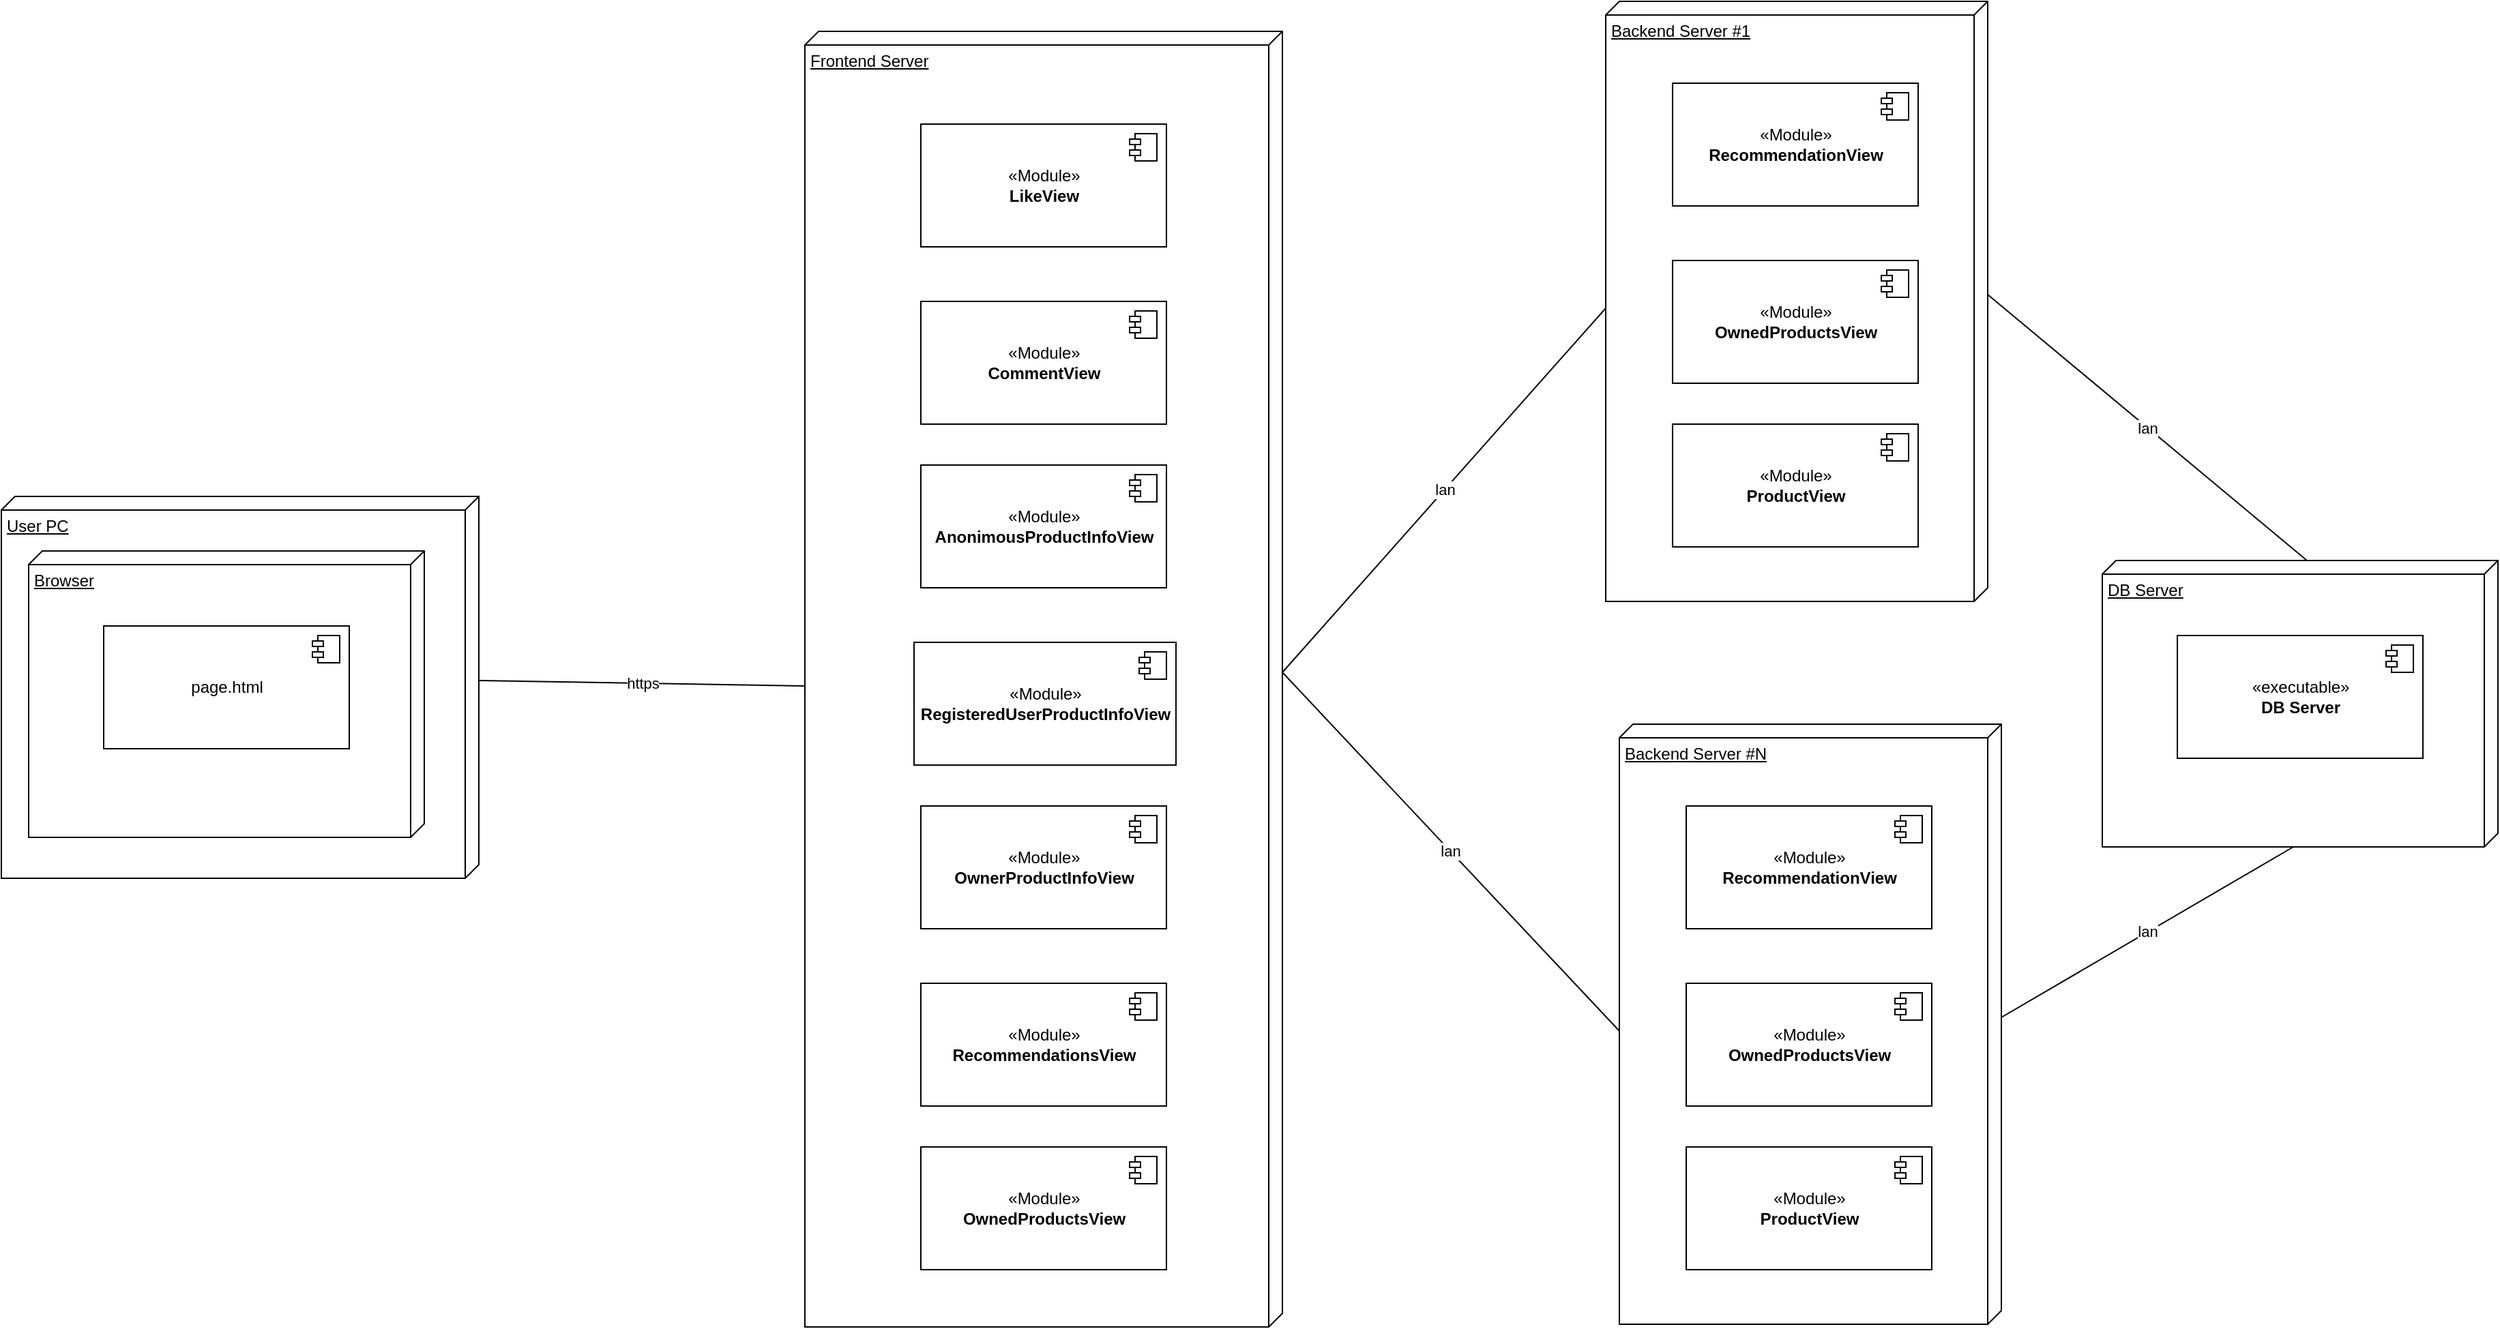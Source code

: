 <mxfile version="12.2.0" type="github" pages="1">
  <diagram name="Page-1" id="b5b7bab2-c9e2-2cf4-8b2a-24fd1a2a6d21">
    <mxGraphModel dx="2203" dy="1508" grid="1" gridSize="10" guides="1" tooltips="1" connect="1" arrows="1" fold="1" page="1" pageScale="1" pageWidth="827" pageHeight="1169" background="#ffffff" math="0" shadow="0">
      <root>
        <mxCell id="0"/>
        <mxCell id="1" parent="0"/>
        <mxCell id="FcQ-0TDlwSZqqjdX01S9-16" value="Backend Server #1" style="verticalAlign=top;align=left;spacingTop=8;spacingLeft=2;spacingRight=12;shape=cube;size=10;direction=south;fontStyle=4;html=1;" vertex="1" parent="1">
          <mxGeometry x="1000" y="60" width="280" height="440" as="geometry"/>
        </mxCell>
        <mxCell id="oKkt5P_t7uI-S61FeK80-1" value="User PC" style="verticalAlign=top;align=left;spacingTop=8;spacingLeft=2;spacingRight=12;shape=cube;size=10;direction=south;fontStyle=4;html=1;" parent="1" vertex="1">
          <mxGeometry x="-176" y="423" width="350" height="280" as="geometry"/>
        </mxCell>
        <mxCell id="oKkt5P_t7uI-S61FeK80-2" value="Frontend Server" style="verticalAlign=top;align=left;spacingTop=8;spacingLeft=2;spacingRight=12;shape=cube;size=10;direction=south;fontStyle=4;html=1;" parent="1" vertex="1">
          <mxGeometry x="413" y="82" width="350" height="950" as="geometry"/>
        </mxCell>
        <mxCell id="oKkt5P_t7uI-S61FeK80-3" value="Browser" style="verticalAlign=top;align=left;spacingTop=8;spacingLeft=2;spacingRight=12;shape=cube;size=10;direction=south;fontStyle=4;html=1;" parent="1" vertex="1">
          <mxGeometry x="-156" y="463" width="290" height="210" as="geometry"/>
        </mxCell>
        <mxCell id="oKkt5P_t7uI-S61FeK80-4" value="page.html" style="html=1;" parent="1" vertex="1">
          <mxGeometry x="-101" y="518" width="180" height="90" as="geometry"/>
        </mxCell>
        <mxCell id="oKkt5P_t7uI-S61FeK80-5" value="" style="shape=component;jettyWidth=8;jettyHeight=4;" parent="oKkt5P_t7uI-S61FeK80-4" vertex="1">
          <mxGeometry x="1" width="20" height="20" relative="1" as="geometry">
            <mxPoint x="-27" y="7" as="offset"/>
          </mxGeometry>
        </mxCell>
        <mxCell id="oKkt5P_t7uI-S61FeK80-6" value="«Module»&lt;br&gt;&lt;b&gt;LikeView&lt;/b&gt;" style="html=1;" parent="1" vertex="1">
          <mxGeometry x="498" y="150" width="180" height="90" as="geometry"/>
        </mxCell>
        <mxCell id="oKkt5P_t7uI-S61FeK80-7" value="" style="shape=component;jettyWidth=8;jettyHeight=4;" parent="oKkt5P_t7uI-S61FeK80-6" vertex="1">
          <mxGeometry x="1" width="20" height="20" relative="1" as="geometry">
            <mxPoint x="-27" y="7" as="offset"/>
          </mxGeometry>
        </mxCell>
        <mxCell id="oKkt5P_t7uI-S61FeK80-8" value="«Module»&lt;br&gt;&lt;div&gt;&lt;b&gt;CommentView&lt;/b&gt;&lt;br&gt;&lt;/div&gt;" style="html=1;" parent="1" vertex="1">
          <mxGeometry x="498" y="280" width="180" height="90" as="geometry"/>
        </mxCell>
        <mxCell id="oKkt5P_t7uI-S61FeK80-9" value="" style="shape=component;jettyWidth=8;jettyHeight=4;" parent="oKkt5P_t7uI-S61FeK80-8" vertex="1">
          <mxGeometry x="1" width="20" height="20" relative="1" as="geometry">
            <mxPoint x="-27" y="7" as="offset"/>
          </mxGeometry>
        </mxCell>
        <mxCell id="oKkt5P_t7uI-S61FeK80-10" value="&lt;div&gt;«Module»&lt;/div&gt;&lt;b&gt;AnonimousProductInfoView&lt;/b&gt;" style="html=1;" parent="1" vertex="1">
          <mxGeometry x="498" y="400" width="180" height="90" as="geometry"/>
        </mxCell>
        <mxCell id="oKkt5P_t7uI-S61FeK80-11" value="" style="shape=component;jettyWidth=8;jettyHeight=4;" parent="oKkt5P_t7uI-S61FeK80-10" vertex="1">
          <mxGeometry x="1" width="20" height="20" relative="1" as="geometry">
            <mxPoint x="-27" y="7" as="offset"/>
          </mxGeometry>
        </mxCell>
        <mxCell id="oKkt5P_t7uI-S61FeK80-12" value="«Module»&lt;br&gt;&lt;b&gt;RegisteredUserProductInfoView&lt;/b&gt;" style="html=1;" parent="1" vertex="1">
          <mxGeometry x="493" y="530" width="192" height="90" as="geometry"/>
        </mxCell>
        <mxCell id="oKkt5P_t7uI-S61FeK80-13" value="" style="shape=component;jettyWidth=8;jettyHeight=4;" parent="oKkt5P_t7uI-S61FeK80-12" vertex="1">
          <mxGeometry x="1" width="20" height="20" relative="1" as="geometry">
            <mxPoint x="-27" y="7" as="offset"/>
          </mxGeometry>
        </mxCell>
        <mxCell id="oKkt5P_t7uI-S61FeK80-14" value="«Module»&lt;br&gt;&lt;b&gt;OwnerProductInfoView&lt;/b&gt;" style="html=1;" parent="1" vertex="1">
          <mxGeometry x="498" y="650" width="180" height="90" as="geometry"/>
        </mxCell>
        <mxCell id="oKkt5P_t7uI-S61FeK80-15" value="" style="shape=component;jettyWidth=8;jettyHeight=4;" parent="oKkt5P_t7uI-S61FeK80-14" vertex="1">
          <mxGeometry x="1" width="20" height="20" relative="1" as="geometry">
            <mxPoint x="-27" y="7" as="offset"/>
          </mxGeometry>
        </mxCell>
        <mxCell id="oKkt5P_t7uI-S61FeK80-16" value="«Module»&lt;br&gt;&lt;b&gt;RecommendationsView&lt;/b&gt;" style="html=1;" parent="1" vertex="1">
          <mxGeometry x="498" y="780" width="180" height="90" as="geometry"/>
        </mxCell>
        <mxCell id="oKkt5P_t7uI-S61FeK80-17" value="" style="shape=component;jettyWidth=8;jettyHeight=4;" parent="oKkt5P_t7uI-S61FeK80-16" vertex="1">
          <mxGeometry x="1" width="20" height="20" relative="1" as="geometry">
            <mxPoint x="-27" y="7" as="offset"/>
          </mxGeometry>
        </mxCell>
        <mxCell id="oKkt5P_t7uI-S61FeK80-22" value="«Module»&lt;br&gt;&lt;b&gt;OwnedProductsView&lt;/b&gt;" style="html=1;" parent="1" vertex="1">
          <mxGeometry x="498" y="900" width="180" height="90" as="geometry"/>
        </mxCell>
        <mxCell id="oKkt5P_t7uI-S61FeK80-23" value="" style="shape=component;jettyWidth=8;jettyHeight=4;" parent="oKkt5P_t7uI-S61FeK80-22" vertex="1">
          <mxGeometry x="1" width="20" height="20" relative="1" as="geometry">
            <mxPoint x="-27" y="7" as="offset"/>
          </mxGeometry>
        </mxCell>
        <mxCell id="oKkt5P_t7uI-S61FeK80-39" value="DB Server" style="verticalAlign=top;align=left;spacingTop=8;spacingLeft=2;spacingRight=12;shape=cube;size=10;direction=south;fontStyle=4;html=1;" parent="1" vertex="1">
          <mxGeometry x="1364" y="470" width="290" height="210" as="geometry"/>
        </mxCell>
        <mxCell id="oKkt5P_t7uI-S61FeK80-40" value="&lt;div&gt;«executable»&lt;b&gt;&lt;br&gt;&lt;/b&gt;&lt;/div&gt;&lt;div&gt;&lt;b&gt;DB Server&lt;/b&gt;&lt;br&gt;&lt;/div&gt;" style="html=1;" parent="1" vertex="1">
          <mxGeometry x="1419" y="525" width="180" height="90" as="geometry"/>
        </mxCell>
        <mxCell id="oKkt5P_t7uI-S61FeK80-41" value="" style="shape=component;jettyWidth=8;jettyHeight=4;" parent="oKkt5P_t7uI-S61FeK80-40" vertex="1">
          <mxGeometry x="1" width="20" height="20" relative="1" as="geometry">
            <mxPoint x="-27" y="7" as="offset"/>
          </mxGeometry>
        </mxCell>
        <mxCell id="oKkt5P_t7uI-S61FeK80-49" value="«Module»&lt;br&gt;&lt;b&gt;RecommendationView&lt;br&gt;&lt;/b&gt;" style="html=1;" parent="1" vertex="1">
          <mxGeometry x="1049" y="120" width="180" height="90" as="geometry"/>
        </mxCell>
        <mxCell id="oKkt5P_t7uI-S61FeK80-50" value="" style="shape=component;jettyWidth=8;jettyHeight=4;" parent="oKkt5P_t7uI-S61FeK80-49" vertex="1">
          <mxGeometry x="1" width="20" height="20" relative="1" as="geometry">
            <mxPoint x="-27" y="7" as="offset"/>
          </mxGeometry>
        </mxCell>
        <mxCell id="oKkt5P_t7uI-S61FeK80-51" value="«Module»&lt;br&gt;&lt;b&gt;OwnedProductsView&lt;/b&gt;" style="html=1;" parent="1" vertex="1">
          <mxGeometry x="1049" y="250" width="180" height="90" as="geometry"/>
        </mxCell>
        <mxCell id="oKkt5P_t7uI-S61FeK80-52" value="" style="shape=component;jettyWidth=8;jettyHeight=4;" parent="oKkt5P_t7uI-S61FeK80-51" vertex="1">
          <mxGeometry x="1" width="20" height="20" relative="1" as="geometry">
            <mxPoint x="-27" y="7" as="offset"/>
          </mxGeometry>
        </mxCell>
        <mxCell id="oKkt5P_t7uI-S61FeK80-53" value="«Module»&lt;br&gt;&lt;b&gt;ProductView&lt;/b&gt;" style="html=1;" parent="1" vertex="1">
          <mxGeometry x="1049" y="370" width="180" height="90" as="geometry"/>
        </mxCell>
        <mxCell id="oKkt5P_t7uI-S61FeK80-54" value="" style="shape=component;jettyWidth=8;jettyHeight=4;" parent="oKkt5P_t7uI-S61FeK80-53" vertex="1">
          <mxGeometry x="1" width="20" height="20" relative="1" as="geometry">
            <mxPoint x="-27" y="7" as="offset"/>
          </mxGeometry>
        </mxCell>
        <mxCell id="FcQ-0TDlwSZqqjdX01S9-1" value="https" style="endArrow=none;html=1;entryX=0;entryY=0;entryDx=135;entryDy=0;entryPerimeter=0;exitX=0;exitY=0;exitDx=480;exitDy=350;exitPerimeter=0;" edge="1" parent="1" source="oKkt5P_t7uI-S61FeK80-2" target="oKkt5P_t7uI-S61FeK80-1">
          <mxGeometry width="50" height="50" relative="1" as="geometry">
            <mxPoint x="225" y="810" as="sourcePoint"/>
            <mxPoint x="275" y="760" as="targetPoint"/>
          </mxGeometry>
        </mxCell>
        <mxCell id="FcQ-0TDlwSZqqjdX01S9-4" value="lan" style="endArrow=none;html=1;entryX=0;entryY=0;entryDx=470;entryDy=0;entryPerimeter=0;exitX=0;exitY=0;exitDx=225;exitDy=280;exitPerimeter=0;" edge="1" parent="1" source="FcQ-0TDlwSZqqjdX01S9-17" target="oKkt5P_t7uI-S61FeK80-2">
          <mxGeometry width="50" height="50" relative="1" as="geometry">
            <mxPoint x="980" y="712.602" as="sourcePoint"/>
            <mxPoint x="330" y="570" as="targetPoint"/>
          </mxGeometry>
        </mxCell>
        <mxCell id="FcQ-0TDlwSZqqjdX01S9-5" value="lan" style="endArrow=none;html=1;exitX=0;exitY=0;exitDx=225;exitDy=280;exitPerimeter=0;entryX=0;entryY=0;entryDx=470;entryDy=0;entryPerimeter=0;" edge="1" parent="1" source="FcQ-0TDlwSZqqjdX01S9-16" target="oKkt5P_t7uI-S61FeK80-2">
          <mxGeometry width="50" height="50" relative="1" as="geometry">
            <mxPoint x="990" y="285" as="sourcePoint"/>
            <mxPoint x="820" y="270" as="targetPoint"/>
          </mxGeometry>
        </mxCell>
        <mxCell id="FcQ-0TDlwSZqqjdX01S9-6" value="lan" style="endArrow=none;html=1;exitX=0;exitY=0;exitDx=215;exitDy=0;exitPerimeter=0;entryX=0;entryY=0;entryDx=0;entryDy=140;entryPerimeter=0;" edge="1" parent="1" source="FcQ-0TDlwSZqqjdX01S9-16" target="oKkt5P_t7uI-S61FeK80-39">
          <mxGeometry width="50" height="50" relative="1" as="geometry">
            <mxPoint x="1290" y="295" as="sourcePoint"/>
            <mxPoint x="773" y="560.0" as="targetPoint"/>
          </mxGeometry>
        </mxCell>
        <mxCell id="FcQ-0TDlwSZqqjdX01S9-7" value="lan" style="endArrow=none;html=1;entryX=0;entryY=0;entryDx=210;entryDy=150;entryPerimeter=0;exitX=0;exitY=0;exitDx=215;exitDy=0;exitPerimeter=0;" edge="1" parent="1" source="FcQ-0TDlwSZqqjdX01S9-17" target="oKkt5P_t7uI-S61FeK80-39">
          <mxGeometry width="50" height="50" relative="1" as="geometry">
            <mxPoint x="1370" y="780" as="sourcePoint"/>
            <mxPoint x="1524" y="480" as="targetPoint"/>
          </mxGeometry>
        </mxCell>
        <mxCell id="FcQ-0TDlwSZqqjdX01S9-17" value="Backend Server #N" style="verticalAlign=top;align=left;spacingTop=8;spacingLeft=2;spacingRight=12;shape=cube;size=10;direction=south;fontStyle=4;html=1;" vertex="1" parent="1">
          <mxGeometry x="1010" y="590" width="280" height="440" as="geometry"/>
        </mxCell>
        <mxCell id="FcQ-0TDlwSZqqjdX01S9-18" value="«Module»&lt;br&gt;&lt;b&gt;RecommendationView&lt;br&gt;&lt;/b&gt;" style="html=1;" vertex="1" parent="1">
          <mxGeometry x="1059" y="650" width="180" height="90" as="geometry"/>
        </mxCell>
        <mxCell id="FcQ-0TDlwSZqqjdX01S9-19" value="" style="shape=component;jettyWidth=8;jettyHeight=4;" vertex="1" parent="FcQ-0TDlwSZqqjdX01S9-18">
          <mxGeometry x="1" width="20" height="20" relative="1" as="geometry">
            <mxPoint x="-27" y="7" as="offset"/>
          </mxGeometry>
        </mxCell>
        <mxCell id="FcQ-0TDlwSZqqjdX01S9-20" value="«Module»&lt;br&gt;&lt;b&gt;OwnedProductsView&lt;/b&gt;" style="html=1;" vertex="1" parent="1">
          <mxGeometry x="1059" y="780" width="180" height="90" as="geometry"/>
        </mxCell>
        <mxCell id="FcQ-0TDlwSZqqjdX01S9-21" value="" style="shape=component;jettyWidth=8;jettyHeight=4;" vertex="1" parent="FcQ-0TDlwSZqqjdX01S9-20">
          <mxGeometry x="1" width="20" height="20" relative="1" as="geometry">
            <mxPoint x="-27" y="7" as="offset"/>
          </mxGeometry>
        </mxCell>
        <mxCell id="FcQ-0TDlwSZqqjdX01S9-22" value="«Module»&lt;br&gt;&lt;b&gt;ProductView&lt;/b&gt;" style="html=1;" vertex="1" parent="1">
          <mxGeometry x="1059" y="900" width="180" height="90" as="geometry"/>
        </mxCell>
        <mxCell id="FcQ-0TDlwSZqqjdX01S9-23" value="" style="shape=component;jettyWidth=8;jettyHeight=4;" vertex="1" parent="FcQ-0TDlwSZqqjdX01S9-22">
          <mxGeometry x="1" width="20" height="20" relative="1" as="geometry">
            <mxPoint x="-27" y="7" as="offset"/>
          </mxGeometry>
        </mxCell>
      </root>
    </mxGraphModel>
  </diagram>
</mxfile>

